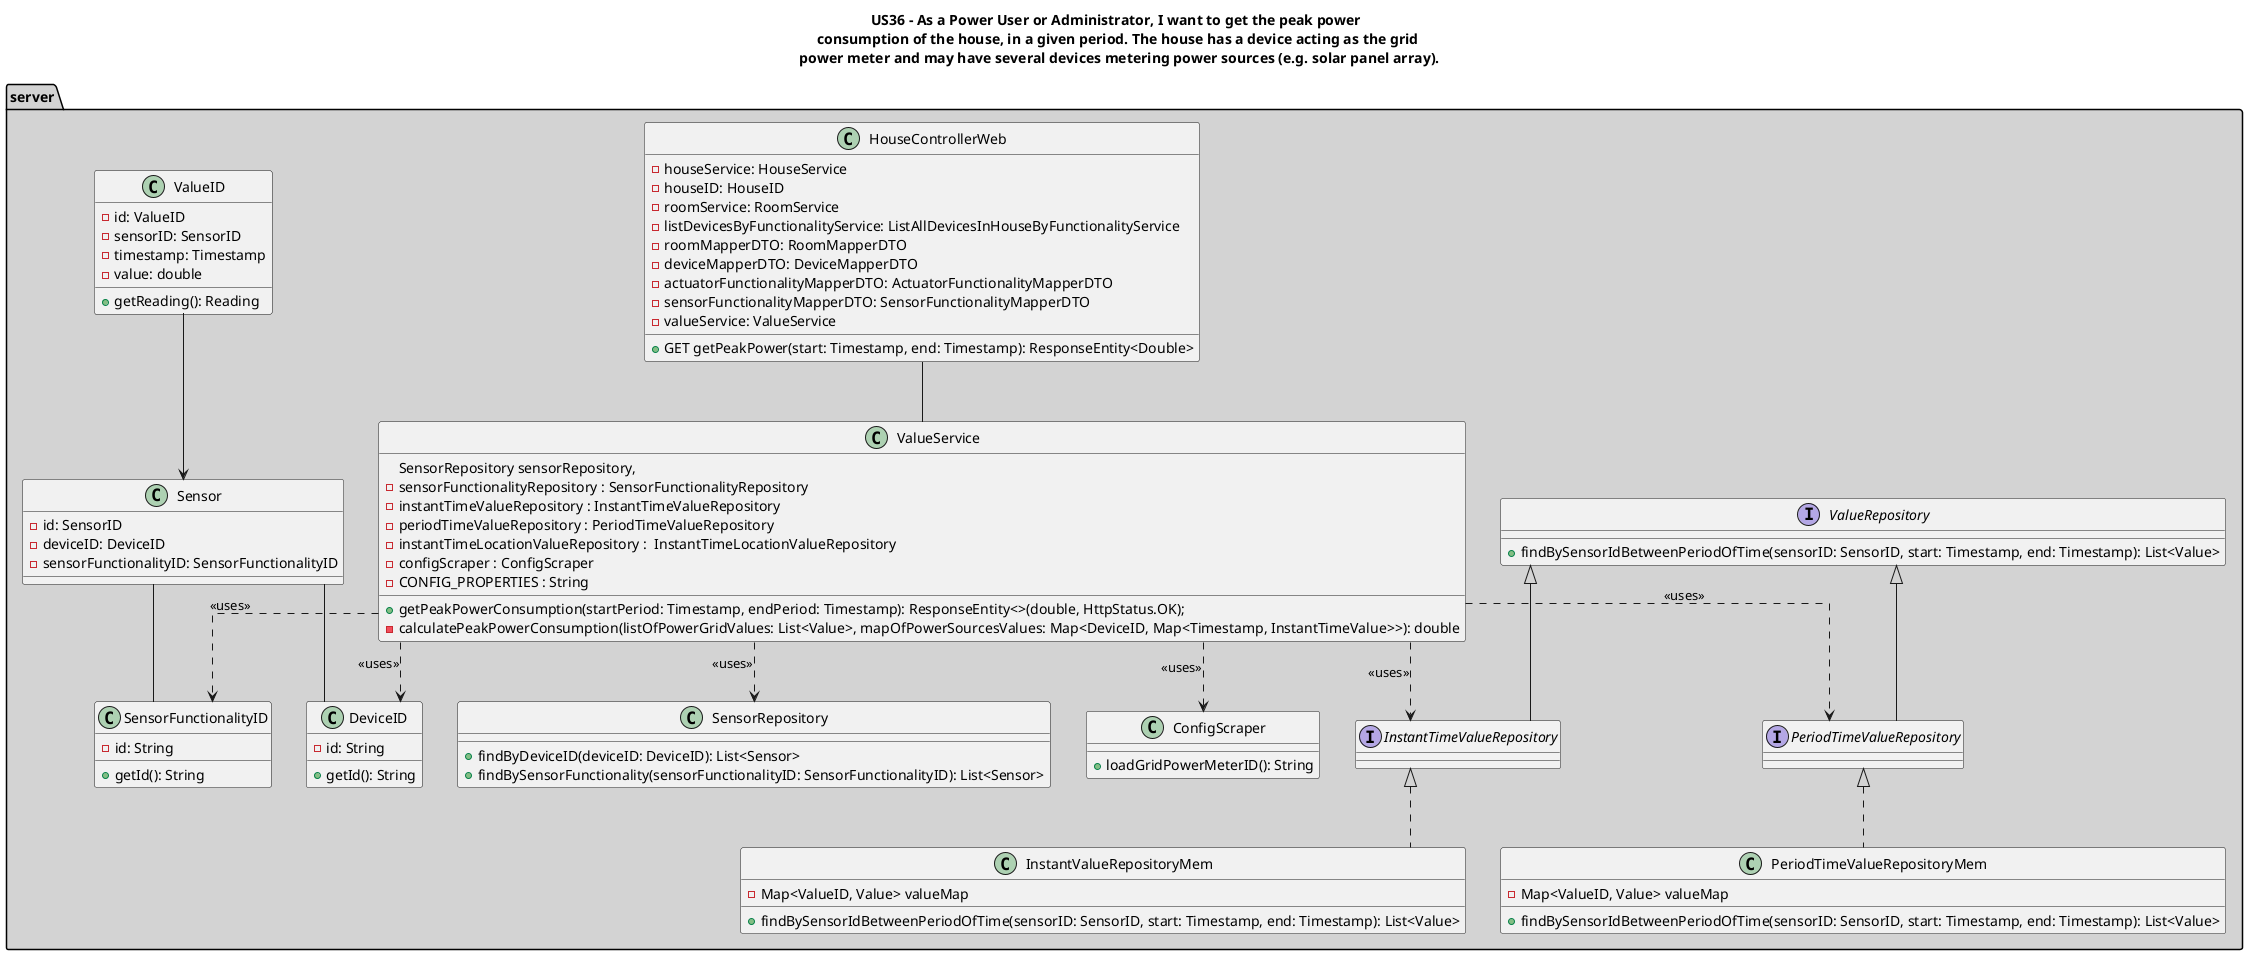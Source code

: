 @startuml

title US36 - As a Power User or Administrator, I want to get the peak power \n consumption of the house, in a given period. The house has a device acting as the grid \n power meter and may have several devices metering power sources (e.g. solar panel array).
skinparam linetype ortho
package server #LightGray {
interface ValueRepository {
    +findBySensorIdBetweenPeriodOfTime(sensorID: SensorID, start: Timestamp, end: Timestamp): List<Value>
}

interface InstantTimeValueRepository extends ValueRepository {
}

interface PeriodTimeValueRepository extends ValueRepository {
}

class InstantValueRepositoryMem implements InstantTimeValueRepository {
    - Map<ValueID, Value> valueMap
    +findBySensorIdBetweenPeriodOfTime(sensorID: SensorID, start: Timestamp, end: Timestamp): List<Value>
}

class PeriodTimeValueRepositoryMem implements PeriodTimeValueRepository {
    - Map<ValueID, Value> valueMap
    +findBySensorIdBetweenPeriodOfTime(sensorID: SensorID, start: Timestamp, end: Timestamp): List<Value>
}

class HouseControllerWeb {
 -houseService: HouseService
  -houseID: HouseID
  -roomService: RoomService
  -listDevicesByFunctionalityService: ListAllDevicesInHouseByFunctionalityService
  -roomMapperDTO: RoomMapperDTO
  -deviceMapperDTO: DeviceMapperDTO
  -actuatorFunctionalityMapperDTO: ActuatorFunctionalityMapperDTO
  -sensorFunctionalityMapperDTO: SensorFunctionalityMapperDTO
  -valueService: ValueService
  +GET getPeakPower(start: Timestamp, end: Timestamp): ResponseEntity<Double>
}

class ValueService {
SensorRepository sensorRepository,
   -sensorFunctionalityRepository : SensorFunctionalityRepository
   -instantTimeValueRepository : InstantTimeValueRepository
   -periodTimeValueRepository : PeriodTimeValueRepository
   -instantTimeLocationValueRepository :  InstantTimeLocationValueRepository
   -configScraper : ConfigScraper
   -CONFIG_PROPERTIES : String
   + getPeakPowerConsumption(startPeriod: Timestamp, endPeriod: Timestamp): ResponseEntity<>(double, HttpStatus.OK);
   - calculatePeakPowerConsumption(listOfPowerGridValues: List<Value>, mapOfPowerSourcesValues: Map<DeviceID, Map<Timestamp, InstantTimeValue>>): double
}

class SensorRepository {
    + findByDeviceID(deviceID: DeviceID): List<Sensor>
    + findBySensorFunctionality(sensorFunctionalityID: SensorFunctionalityID): List<Sensor>
}

class ValueID {
    - id: ValueID
    - sensorID: SensorID
    - timestamp: Timestamp
    - value: double
    + getReading(): Reading
}

class Sensor {
    - id: SensorID
    - deviceID: DeviceID
    - sensorFunctionalityID: SensorFunctionalityID
}

class ConfigScraper {
    + loadGridPowerMeterID(): String
}

class SensorFunctionalityID {
    - id: String
    + getId(): String
}

class DeviceID {
    - id: String
    + getId(): String
}
}

HouseControllerWeb -- ValueService
ValueService ..> SensorRepository : <<uses>>
ValueService ..> PeriodTimeValueRepository : <<uses>>
ValueService ..> InstantTimeValueRepository : <<uses>>
ValueService ..> ConfigScraper : <<uses>>
ValueService ..> DeviceID : <<uses>>
ValueService ..> SensorFunctionalityID : <<uses>>

ValueID --> Sensor

Sensor -- DeviceID
Sensor -- SensorFunctionalityID

@enduml

